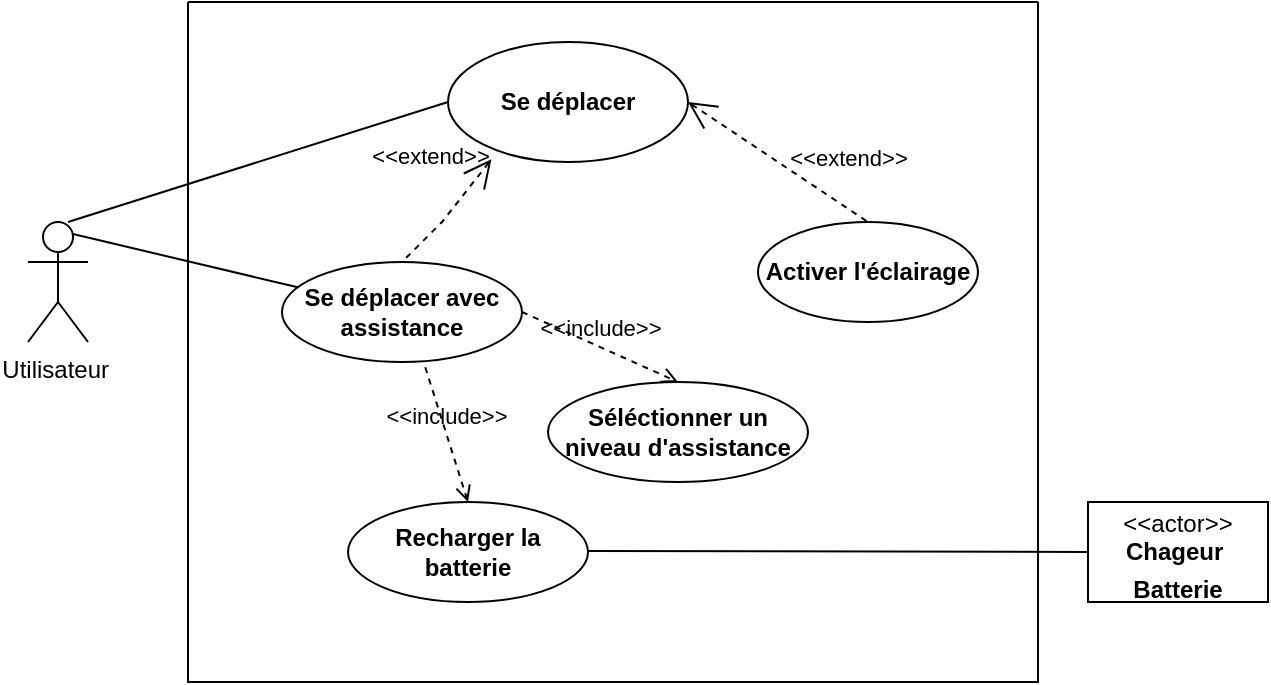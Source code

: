 <mxfile version="22.1.18" type="github">
  <diagram name="Page-1" id="nRqZeNwkFUS9dAFO-96K">
    <mxGraphModel dx="794" dy="420" grid="1" gridSize="10" guides="1" tooltips="1" connect="1" arrows="1" fold="1" page="1" pageScale="1" pageWidth="850" pageHeight="1100" math="0" shadow="0">
      <root>
        <mxCell id="0" />
        <mxCell id="1" parent="0" />
        <mxCell id="HgvfMSB2eSYSu0iBL3_9-1" value="Utilisateur&amp;nbsp;" style="shape=umlActor;html=1;verticalLabelPosition=bottom;verticalAlign=top;align=center;" vertex="1" parent="1">
          <mxGeometry x="90" y="130" width="30" height="60" as="geometry" />
        </mxCell>
        <mxCell id="HgvfMSB2eSYSu0iBL3_9-3" value="" style="swimlane;startSize=0;" vertex="1" parent="1">
          <mxGeometry x="170" y="20" width="425" height="340" as="geometry" />
        </mxCell>
        <mxCell id="HgvfMSB2eSYSu0iBL3_9-4" value="Se déplacer" style="shape=ellipse;html=1;strokeWidth=1;fontStyle=1;whiteSpace=wrap;align=center;perimeter=ellipsePerimeter;" vertex="1" parent="HgvfMSB2eSYSu0iBL3_9-3">
          <mxGeometry x="130" y="20" width="120" height="60" as="geometry" />
        </mxCell>
        <mxCell id="HgvfMSB2eSYSu0iBL3_9-6" value="Activer l&#39;éclairage" style="shape=ellipse;html=1;strokeWidth=1;fontStyle=1;whiteSpace=wrap;align=center;perimeter=ellipsePerimeter;" vertex="1" parent="HgvfMSB2eSYSu0iBL3_9-3">
          <mxGeometry x="285" y="110" width="110" height="50" as="geometry" />
        </mxCell>
        <mxCell id="HgvfMSB2eSYSu0iBL3_9-9" value="&amp;lt;&amp;lt;extend&amp;gt;&amp;gt;" style="edgeStyle=none;html=1;startArrow=open;endArrow=none;startSize=12;verticalAlign=bottom;dashed=1;labelBackgroundColor=none;rounded=0;exitX=1;exitY=0.5;exitDx=0;exitDy=0;entryX=0.5;entryY=0;entryDx=0;entryDy=0;" edge="1" parent="HgvfMSB2eSYSu0iBL3_9-3" source="HgvfMSB2eSYSu0iBL3_9-4" target="HgvfMSB2eSYSu0iBL3_9-6">
          <mxGeometry x="0.606" y="13" width="160" relative="1" as="geometry">
            <mxPoint x="130" y="190" as="sourcePoint" />
            <mxPoint x="290" y="190" as="targetPoint" />
            <mxPoint as="offset" />
          </mxGeometry>
        </mxCell>
        <mxCell id="HgvfMSB2eSYSu0iBL3_9-10" value="Se déplacer avec assistance" style="shape=ellipse;html=1;strokeWidth=1;fontStyle=1;whiteSpace=wrap;align=center;perimeter=ellipsePerimeter;" vertex="1" parent="HgvfMSB2eSYSu0iBL3_9-3">
          <mxGeometry x="47" y="130" width="120" height="50" as="geometry" />
        </mxCell>
        <mxCell id="HgvfMSB2eSYSu0iBL3_9-11" value="&amp;lt;&amp;lt;extend&amp;gt;&amp;gt;" style="edgeStyle=none;html=1;startArrow=open;endArrow=none;startSize=12;verticalAlign=bottom;dashed=1;labelBackgroundColor=none;rounded=0;exitX=0.181;exitY=0.978;exitDx=0;exitDy=0;entryX=0.5;entryY=0;entryDx=0;entryDy=0;exitPerimeter=0;" edge="1" parent="HgvfMSB2eSYSu0iBL3_9-3" source="HgvfMSB2eSYSu0iBL3_9-4" target="HgvfMSB2eSYSu0iBL3_9-10">
          <mxGeometry x="-0.282" y="-20" width="160" relative="1" as="geometry">
            <mxPoint x="260" y="60" as="sourcePoint" />
            <mxPoint x="350" y="120" as="targetPoint" />
            <mxPoint as="offset" />
            <Array as="points">
              <mxPoint x="127" y="110" />
            </Array>
          </mxGeometry>
        </mxCell>
        <mxCell id="HgvfMSB2eSYSu0iBL3_9-12" value="Séléctionner un niveau d&#39;assistance" style="shape=ellipse;html=1;strokeWidth=1;fontStyle=1;whiteSpace=wrap;align=center;perimeter=ellipsePerimeter;" vertex="1" parent="HgvfMSB2eSYSu0iBL3_9-3">
          <mxGeometry x="180" y="190" width="130" height="50" as="geometry" />
        </mxCell>
        <mxCell id="HgvfMSB2eSYSu0iBL3_9-13" value="Recharger la batterie" style="shape=ellipse;html=1;strokeWidth=1;fontStyle=1;whiteSpace=wrap;align=center;perimeter=ellipsePerimeter;" vertex="1" parent="HgvfMSB2eSYSu0iBL3_9-3">
          <mxGeometry x="80" y="250" width="120" height="50" as="geometry" />
        </mxCell>
        <mxCell id="HgvfMSB2eSYSu0iBL3_9-14" value="&amp;lt;&amp;lt;include&amp;gt;&amp;gt;" style="edgeStyle=none;html=1;endArrow=open;verticalAlign=bottom;dashed=1;labelBackgroundColor=none;rounded=0;exitX=1;exitY=0.5;exitDx=0;exitDy=0;entryX=0.5;entryY=0;entryDx=0;entryDy=0;" edge="1" parent="HgvfMSB2eSYSu0iBL3_9-3" source="HgvfMSB2eSYSu0iBL3_9-10" target="HgvfMSB2eSYSu0iBL3_9-12">
          <mxGeometry width="160" relative="1" as="geometry">
            <mxPoint x="160" y="190" as="sourcePoint" />
            <mxPoint x="320" y="190" as="targetPoint" />
          </mxGeometry>
        </mxCell>
        <mxCell id="HgvfMSB2eSYSu0iBL3_9-15" value="&amp;lt;&amp;lt;include&amp;gt;&amp;gt;" style="edgeStyle=none;html=1;endArrow=open;verticalAlign=bottom;dashed=1;labelBackgroundColor=none;rounded=0;exitX=0.597;exitY=1.053;exitDx=0;exitDy=0;exitPerimeter=0;entryX=0.5;entryY=0;entryDx=0;entryDy=0;" edge="1" parent="HgvfMSB2eSYSu0iBL3_9-3" source="HgvfMSB2eSYSu0iBL3_9-10" target="HgvfMSB2eSYSu0iBL3_9-13">
          <mxGeometry width="160" relative="1" as="geometry">
            <mxPoint x="160" y="190" as="sourcePoint" />
            <mxPoint x="320" y="190" as="targetPoint" />
          </mxGeometry>
        </mxCell>
        <mxCell id="HgvfMSB2eSYSu0iBL3_9-18" value="" style="edgeStyle=none;html=1;endArrow=none;verticalAlign=bottom;rounded=0;entryX=0;entryY=0.5;entryDx=0;entryDy=0;" edge="1" parent="HgvfMSB2eSYSu0iBL3_9-3" target="HgvfMSB2eSYSu0iBL3_9-16">
          <mxGeometry width="160" relative="1" as="geometry">
            <mxPoint x="200" y="274.5" as="sourcePoint" />
            <mxPoint x="360" y="274.5" as="targetPoint" />
          </mxGeometry>
        </mxCell>
        <mxCell id="HgvfMSB2eSYSu0iBL3_9-19" value="" style="edgeStyle=none;html=1;endArrow=none;verticalAlign=bottom;rounded=0;entryX=0;entryY=0.5;entryDx=0;entryDy=0;" edge="1" parent="HgvfMSB2eSYSu0iBL3_9-3" target="HgvfMSB2eSYSu0iBL3_9-4">
          <mxGeometry width="160" relative="1" as="geometry">
            <mxPoint x="-60" y="110" as="sourcePoint" />
            <mxPoint x="100" y="110" as="targetPoint" />
          </mxGeometry>
        </mxCell>
        <mxCell id="HgvfMSB2eSYSu0iBL3_9-16" value="&lt;p style=&quot;margin:0px;margin-top:4px;text-align:center;&quot;&gt;&amp;lt;&amp;lt;actor&amp;gt;&amp;gt;&lt;br&gt;&lt;b&gt;Chageur&amp;nbsp;&lt;/b&gt;&lt;/p&gt;&lt;p style=&quot;margin:0px;margin-top:4px;text-align:center;&quot;&gt;&lt;b&gt;Batterie&lt;/b&gt;&lt;/p&gt;" style="shape=rect;html=1;overflow=fill;html=1;whiteSpace=wrap;align=center;" vertex="1" parent="1">
          <mxGeometry x="620" y="270" width="90" height="50" as="geometry" />
        </mxCell>
        <mxCell id="HgvfMSB2eSYSu0iBL3_9-20" value="" style="edgeStyle=none;html=1;endArrow=none;verticalAlign=bottom;rounded=0;exitX=0.75;exitY=0.1;exitDx=0;exitDy=0;exitPerimeter=0;" edge="1" parent="1" source="HgvfMSB2eSYSu0iBL3_9-1" target="HgvfMSB2eSYSu0iBL3_9-10">
          <mxGeometry width="160" relative="1" as="geometry">
            <mxPoint x="120" y="140" as="sourcePoint" />
            <mxPoint x="310" y="80" as="targetPoint" />
          </mxGeometry>
        </mxCell>
      </root>
    </mxGraphModel>
  </diagram>
</mxfile>
